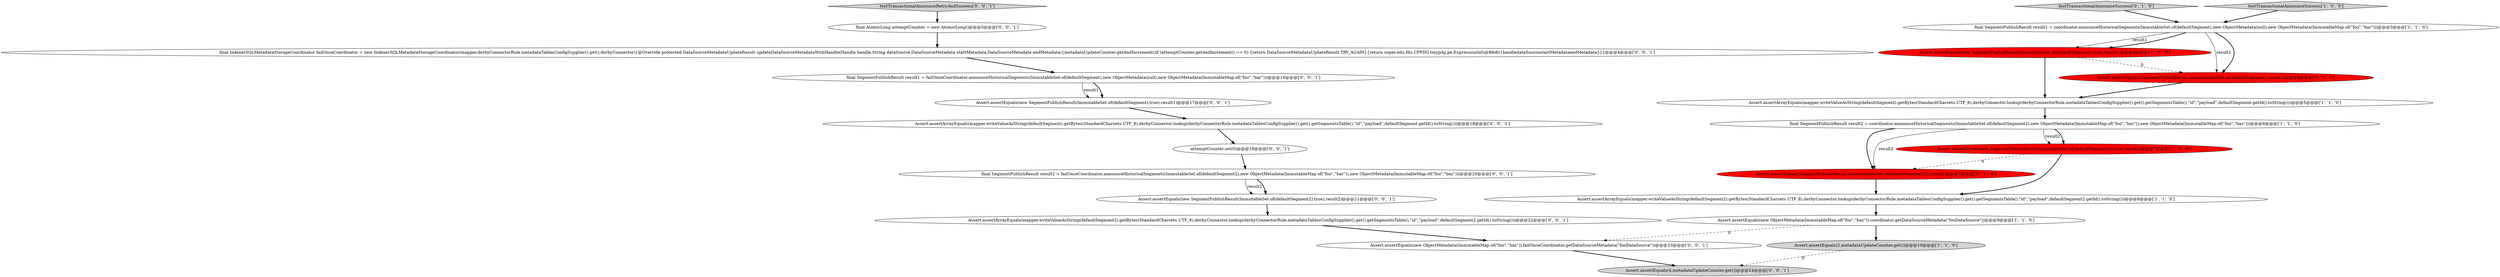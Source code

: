 digraph {
5 [style = filled, label = "Assert.assertArrayEquals(mapper.writeValueAsString(defaultSegment2).getBytes(StandardCharsets.UTF_8),derbyConnector.lookup(derbyConnectorRule.metadataTablesConfigSupplier().get().getSegmentsTable(),\"id\",\"payload\",defaultSegment2.getId().toString()))@@@8@@@['1', '1', '0']", fillcolor = white, shape = ellipse image = "AAA0AAABBB1BBB"];
2 [style = filled, label = "Assert.assertEquals(2,metadataUpdateCounter.get())@@@10@@@['1', '1', '0']", fillcolor = lightgray, shape = ellipse image = "AAA0AAABBB1BBB"];
17 [style = filled, label = "final AtomicLong attemptCounter = new AtomicLong()@@@3@@@['0', '0', '1']", fillcolor = white, shape = ellipse image = "AAA0AAABBB3BBB"];
7 [style = filled, label = "Assert.assertArrayEquals(mapper.writeValueAsString(defaultSegment).getBytes(StandardCharsets.UTF_8),derbyConnector.lookup(derbyConnectorRule.metadataTablesConfigSupplier().get().getSegmentsTable(),\"id\",\"payload\",defaultSegment.getId().toString()))@@@5@@@['1', '1', '0']", fillcolor = white, shape = ellipse image = "AAA0AAABBB1BBB"];
4 [style = filled, label = "final SegmentPublishResult result1 = coordinator.announceHistoricalSegments(ImmutableSet.of(defaultSegment),new ObjectMetadata(null),new ObjectMetadata(ImmutableMap.of(\"foo\",\"bar\")))@@@3@@@['1', '1', '0']", fillcolor = white, shape = ellipse image = "AAA0AAABBB1BBB"];
8 [style = filled, label = "Assert.assertEquals(new ObjectMetadata(ImmutableMap.of(\"foo\",\"baz\")),coordinator.getDataSourceMetadata(\"fooDataSource\"))@@@9@@@['1', '1', '0']", fillcolor = white, shape = ellipse image = "AAA0AAABBB1BBB"];
14 [style = filled, label = "Assert.assertEquals(new SegmentPublishResult(ImmutableSet.of(defaultSegment),true),result1)@@@17@@@['0', '0', '1']", fillcolor = white, shape = ellipse image = "AAA0AAABBB3BBB"];
15 [style = filled, label = "Assert.assertEquals(new ObjectMetadata(ImmutableMap.of(\"foo\",\"baz\")),failOnceCoordinator.getDataSourceMetadata(\"fooDataSource\"))@@@23@@@['0', '0', '1']", fillcolor = white, shape = ellipse image = "AAA0AAABBB3BBB"];
6 [style = filled, label = "final SegmentPublishResult result2 = coordinator.announceHistoricalSegments(ImmutableSet.of(defaultSegment2),new ObjectMetadata(ImmutableMap.of(\"foo\",\"bar\")),new ObjectMetadata(ImmutableMap.of(\"foo\",\"baz\")))@@@6@@@['1', '1', '0']", fillcolor = white, shape = ellipse image = "AAA0AAABBB1BBB"];
10 [style = filled, label = "testTransactionalAnnounceSuccess['0', '1', '0']", fillcolor = lightgray, shape = diamond image = "AAA0AAABBB2BBB"];
23 [style = filled, label = "testTransactionalAnnounceRetryAndSuccess['0', '0', '1']", fillcolor = lightgray, shape = diamond image = "AAA0AAABBB3BBB"];
0 [style = filled, label = "Assert.assertEquals(new SegmentPublishResult(ImmutableSet.of(defaultSegment),true),result1)@@@4@@@['1', '0', '0']", fillcolor = red, shape = ellipse image = "AAA1AAABBB1BBB"];
9 [style = filled, label = "Assert.assertEquals(SegmentPublishResult.ok(ImmutableSet.of(defaultSegment2)),result2)@@@7@@@['0', '1', '0']", fillcolor = red, shape = ellipse image = "AAA1AAABBB2BBB"];
3 [style = filled, label = "testTransactionalAnnounceSuccess['1', '0', '0']", fillcolor = lightgray, shape = diamond image = "AAA0AAABBB1BBB"];
12 [style = filled, label = "Assert.assertArrayEquals(mapper.writeValueAsString(defaultSegment).getBytes(StandardCharsets.UTF_8),derbyConnector.lookup(derbyConnectorRule.metadataTablesConfigSupplier().get().getSegmentsTable(),\"id\",\"payload\",defaultSegment.getId().toString()))@@@18@@@['0', '0', '1']", fillcolor = white, shape = ellipse image = "AAA0AAABBB3BBB"];
1 [style = filled, label = "Assert.assertEquals(new SegmentPublishResult(ImmutableSet.of(defaultSegment2),true),result2)@@@7@@@['1', '0', '0']", fillcolor = red, shape = ellipse image = "AAA1AAABBB1BBB"];
19 [style = filled, label = "final SegmentPublishResult result1 = failOnceCoordinator.announceHistoricalSegments(ImmutableSet.of(defaultSegment),new ObjectMetadata(null),new ObjectMetadata(ImmutableMap.of(\"foo\",\"bar\")))@@@16@@@['0', '0', '1']", fillcolor = white, shape = ellipse image = "AAA0AAABBB3BBB"];
21 [style = filled, label = "attemptCounter.set(0)@@@19@@@['0', '0', '1']", fillcolor = white, shape = ellipse image = "AAA0AAABBB3BBB"];
18 [style = filled, label = "final SegmentPublishResult result2 = failOnceCoordinator.announceHistoricalSegments(ImmutableSet.of(defaultSegment2),new ObjectMetadata(ImmutableMap.of(\"foo\",\"bar\")),new ObjectMetadata(ImmutableMap.of(\"foo\",\"baz\")))@@@20@@@['0', '0', '1']", fillcolor = white, shape = ellipse image = "AAA0AAABBB3BBB"];
11 [style = filled, label = "Assert.assertEquals(SegmentPublishResult.ok(ImmutableSet.of(defaultSegment)),result1)@@@4@@@['0', '1', '0']", fillcolor = red, shape = ellipse image = "AAA1AAABBB2BBB"];
16 [style = filled, label = "Assert.assertEquals(new SegmentPublishResult(ImmutableSet.of(defaultSegment2),true),result2)@@@21@@@['0', '0', '1']", fillcolor = white, shape = ellipse image = "AAA0AAABBB3BBB"];
13 [style = filled, label = "final IndexerSQLMetadataStorageCoordinator failOnceCoordinator = new IndexerSQLMetadataStorageCoordinator(mapper,derbyConnectorRule.metadataTablesConfigSupplier().get(),derbyConnector){@Override protected DataSourceMetadataUpdateResult updateDataSourceMetadataWithHandle(Handle handle,String dataSource,DataSourceMetadata startMetadata,DataSourceMetadata endMetadata){metadataUpdateCounter.getAndIncrement()if (attemptCounter.getAndIncrement() == 0) {return DataSourceMetadataUpdateResult.TRY_AGAIN}{return super.edu.fdu.CPPDG.tinypdg.pe.ExpressionInfo@8fe8c1handledataSourcestartMetadataendMetadata}}}@@@4@@@['0', '0', '1']", fillcolor = white, shape = ellipse image = "AAA0AAABBB3BBB"];
22 [style = filled, label = "Assert.assertArrayEquals(mapper.writeValueAsString(defaultSegment2).getBytes(StandardCharsets.UTF_8),derbyConnector.lookup(derbyConnectorRule.metadataTablesConfigSupplier().get().getSegmentsTable(),\"id\",\"payload\",defaultSegment2.getId().toString()))@@@22@@@['0', '0', '1']", fillcolor = white, shape = ellipse image = "AAA0AAABBB3BBB"];
20 [style = filled, label = "Assert.assertEquals(4,metadataUpdateCounter.get())@@@24@@@['0', '0', '1']", fillcolor = lightgray, shape = ellipse image = "AAA0AAABBB3BBB"];
1->5 [style = bold, label=""];
5->8 [style = bold, label=""];
22->15 [style = bold, label=""];
2->20 [style = dashed, label="0"];
6->1 [style = solid, label="result2"];
19->14 [style = solid, label="result1"];
12->21 [style = bold, label=""];
8->15 [style = dashed, label="0"];
4->0 [style = solid, label="result1"];
1->9 [style = dashed, label="0"];
0->11 [style = dashed, label="0"];
4->11 [style = solid, label="result1"];
16->22 [style = bold, label=""];
3->4 [style = bold, label=""];
21->18 [style = bold, label=""];
4->0 [style = bold, label=""];
0->7 [style = bold, label=""];
6->1 [style = bold, label=""];
13->19 [style = bold, label=""];
19->14 [style = bold, label=""];
8->2 [style = bold, label=""];
15->20 [style = bold, label=""];
14->12 [style = bold, label=""];
7->6 [style = bold, label=""];
10->4 [style = bold, label=""];
9->5 [style = bold, label=""];
18->16 [style = solid, label="result2"];
23->17 [style = bold, label=""];
17->13 [style = bold, label=""];
6->9 [style = bold, label=""];
4->11 [style = bold, label=""];
6->9 [style = solid, label="result2"];
11->7 [style = bold, label=""];
18->16 [style = bold, label=""];
}
